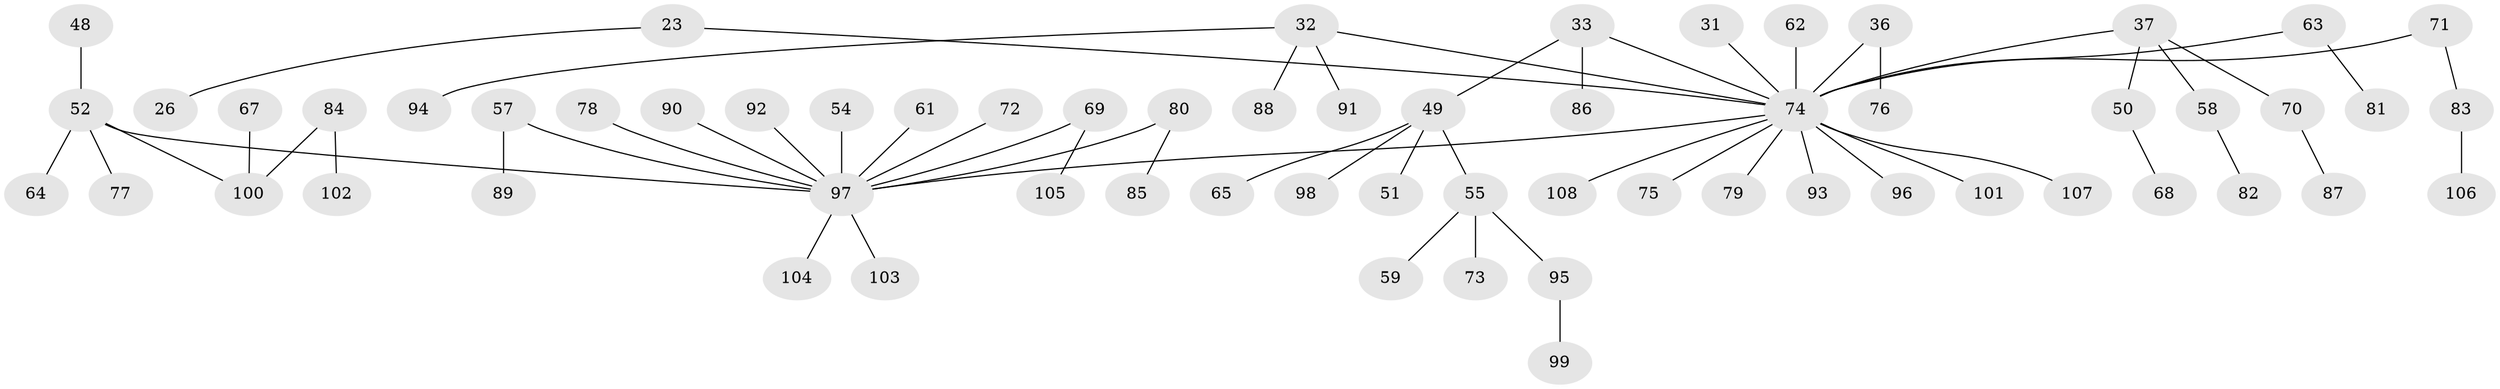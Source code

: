 // original degree distribution, {8: 0.009259259259259259, 4: 0.09259259259259259, 3: 0.1111111111111111, 6: 0.009259259259259259, 5: 0.027777777777777776, 1: 0.49074074074074076, 2: 0.25925925925925924}
// Generated by graph-tools (version 1.1) at 2025/55/03/04/25 21:55:49]
// undirected, 64 vertices, 63 edges
graph export_dot {
graph [start="1"]
  node [color=gray90,style=filled];
  23;
  26;
  31;
  32 [super="+15+12+21"];
  33 [super="+16+22"];
  36;
  37;
  48;
  49;
  50;
  51;
  52 [super="+38"];
  54;
  55;
  57;
  58;
  59;
  61;
  62;
  63;
  64;
  65;
  67;
  68;
  69;
  70;
  71;
  72;
  73;
  74 [super="+47"];
  75;
  76;
  77;
  78;
  79;
  80;
  81;
  82;
  83;
  84;
  85;
  86;
  87;
  88;
  89;
  90;
  91;
  92;
  93;
  94;
  95;
  96;
  97 [super="+25+29+19+27+40+34+28+53+43+42+44+45+41+60"];
  98;
  99;
  100 [super="+46+56+66"];
  101;
  102;
  103;
  104;
  105;
  106;
  107;
  108;
  23 -- 26;
  23 -- 74;
  31 -- 74;
  32 -- 88;
  32 -- 91;
  32 -- 94;
  32 -- 74;
  33 -- 49;
  33 -- 86;
  33 -- 74;
  36 -- 76;
  36 -- 74;
  37 -- 50;
  37 -- 58;
  37 -- 70;
  37 -- 74;
  48 -- 52;
  49 -- 51;
  49 -- 55;
  49 -- 65;
  49 -- 98;
  50 -- 68;
  52 -- 64;
  52 -- 97;
  52 -- 100;
  52 -- 77;
  54 -- 97;
  55 -- 59;
  55 -- 73;
  55 -- 95;
  57 -- 89;
  57 -- 97;
  58 -- 82;
  61 -- 97;
  62 -- 74;
  63 -- 81;
  63 -- 74;
  67 -- 100;
  69 -- 105;
  69 -- 97;
  70 -- 87;
  71 -- 83;
  71 -- 74;
  72 -- 97;
  74 -- 75;
  74 -- 107;
  74 -- 79;
  74 -- 93;
  74 -- 96;
  74 -- 97;
  74 -- 101;
  74 -- 108;
  78 -- 97;
  80 -- 85;
  80 -- 97;
  83 -- 106;
  84 -- 102;
  84 -- 100;
  90 -- 97;
  92 -- 97;
  95 -- 99;
  97 -- 104;
  97 -- 103;
}
